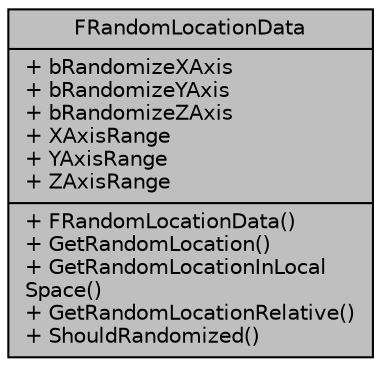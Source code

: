 digraph "FRandomLocationData"
{
  edge [fontname="Helvetica",fontsize="10",labelfontname="Helvetica",labelfontsize="10"];
  node [fontname="Helvetica",fontsize="10",shape=record];
  Node1 [label="{FRandomLocationData\n|+ bRandomizeXAxis\l+ bRandomizeYAxis\l+ bRandomizeZAxis\l+ XAxisRange\l+ YAxisRange\l+ ZAxisRange\l|+ FRandomLocationData()\l+ GetRandomLocation()\l+ GetRandomLocationInLocal\lSpace()\l+ GetRandomLocationRelative()\l+ ShouldRandomized()\l}",height=0.2,width=0.4,color="black", fillcolor="grey75", style="filled", fontcolor="black"];
}
